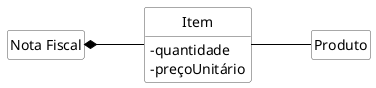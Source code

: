 @startuml mod05ima11
hide circle
hide methods
hide empty members

skinparam class {
    BackgroundColor White
    ArrowColor Black
    BorderColor #505050
}
skinparam ClassAttributeIconSize 0
class "Nota Fiscal" as no
class "Item" as it
it : - quantidade
it : - preçoUnitário
class "Produto" as pr
left to right direction
no *-- it
it -- pr 
@enduml